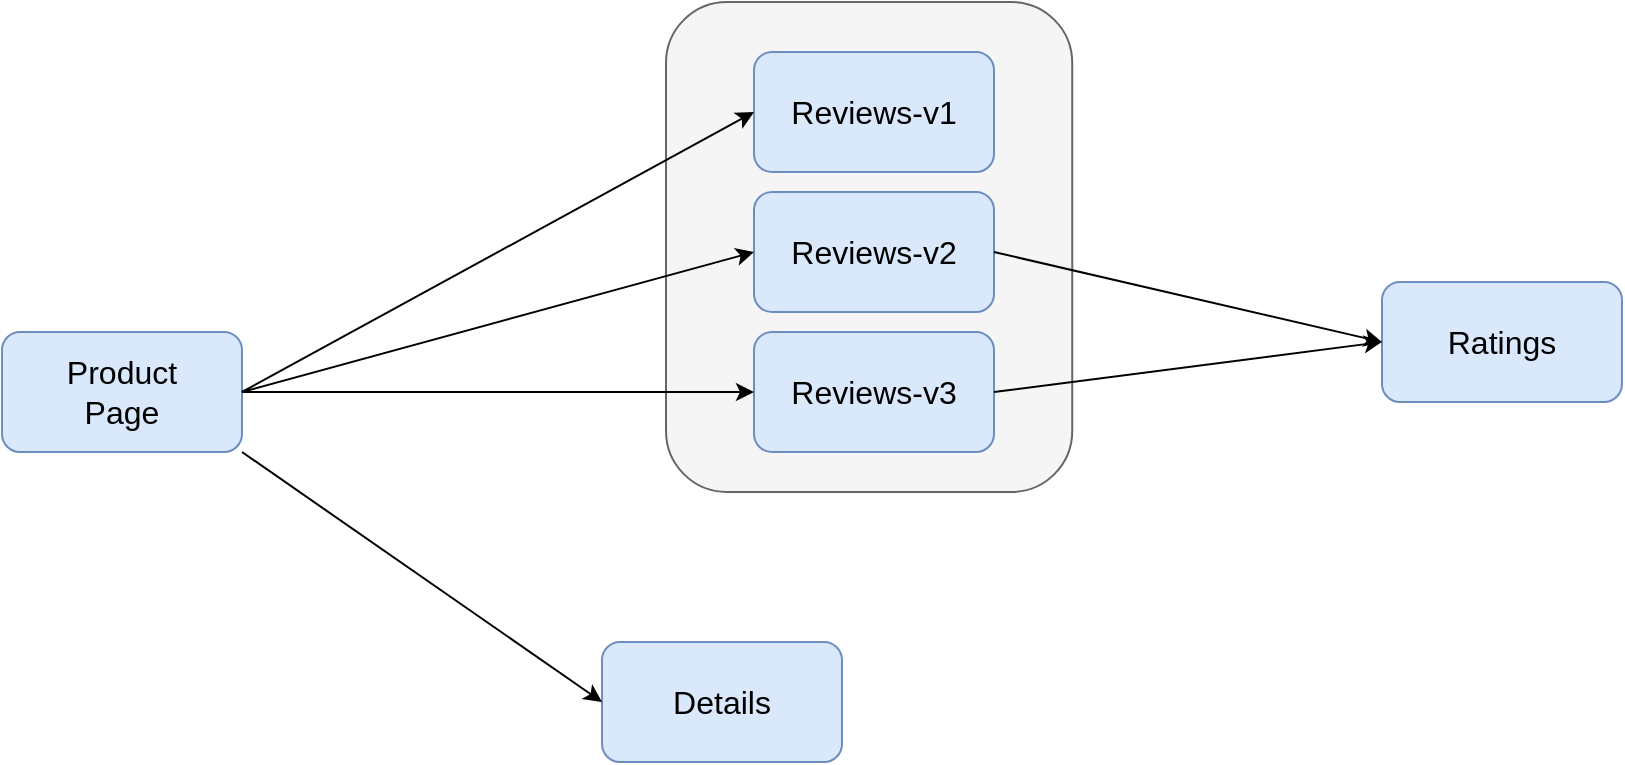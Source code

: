 <mxfile version="14.6.0" type="github">
  <diagram id="O8f7BjnIkioO3fOGkFWy" name="Page-1">
    <mxGraphModel dx="2249" dy="787" grid="1" gridSize="10" guides="1" tooltips="1" connect="1" arrows="1" fold="1" page="1" pageScale="1" pageWidth="827" pageHeight="1169" math="0" shadow="0">
      <root>
        <mxCell id="0" />
        <mxCell id="1" parent="0" />
        <mxCell id="CRHrE48ElHrmX24azadF-7" value="" style="rounded=1;whiteSpace=wrap;html=1;fillColor=#f5f5f5;strokeColor=#666666;fontColor=#333333;" vertex="1" parent="1">
          <mxGeometry x="312" y="80" width="203.12" height="245" as="geometry" />
        </mxCell>
        <mxCell id="CRHrE48ElHrmX24azadF-1" value="&lt;font style=&quot;font-size: 16px&quot;&gt;Product&lt;br&gt;Page&lt;/font&gt;" style="rounded=1;whiteSpace=wrap;html=1;fillColor=#dae8fc;strokeColor=#6c8ebf;" vertex="1" parent="1">
          <mxGeometry x="-20" y="245" width="120" height="60" as="geometry" />
        </mxCell>
        <mxCell id="CRHrE48ElHrmX24azadF-2" value="&lt;font style=&quot;font-size: 16px&quot;&gt;Reviews-v1&lt;/font&gt;" style="rounded=1;whiteSpace=wrap;html=1;fillColor=#dae8fc;strokeColor=#6c8ebf;" vertex="1" parent="1">
          <mxGeometry x="356" y="105" width="120" height="60" as="geometry" />
        </mxCell>
        <mxCell id="CRHrE48ElHrmX24azadF-3" value="&lt;span style=&quot;font-size: 16px&quot;&gt;Reviews-v2&lt;/span&gt;" style="rounded=1;whiteSpace=wrap;html=1;fillColor=#dae8fc;strokeColor=#6c8ebf;" vertex="1" parent="1">
          <mxGeometry x="356" y="175" width="120" height="60" as="geometry" />
        </mxCell>
        <mxCell id="CRHrE48ElHrmX24azadF-4" value="&lt;span style=&quot;font-size: 16px&quot;&gt;Reviews-v3&lt;/span&gt;" style="rounded=1;whiteSpace=wrap;html=1;fillColor=#dae8fc;strokeColor=#6c8ebf;" vertex="1" parent="1">
          <mxGeometry x="356" y="245" width="120" height="60" as="geometry" />
        </mxCell>
        <mxCell id="CRHrE48ElHrmX24azadF-5" value="&lt;font style=&quot;font-size: 16px&quot;&gt;Details&lt;/font&gt;" style="rounded=1;whiteSpace=wrap;html=1;fillColor=#dae8fc;strokeColor=#6c8ebf;" vertex="1" parent="1">
          <mxGeometry x="280" y="400" width="120" height="60" as="geometry" />
        </mxCell>
        <mxCell id="CRHrE48ElHrmX24azadF-6" value="&lt;font style=&quot;font-size: 16px&quot;&gt;Ratings&lt;/font&gt;" style="rounded=1;whiteSpace=wrap;html=1;fillColor=#dae8fc;strokeColor=#6c8ebf;" vertex="1" parent="1">
          <mxGeometry x="670" y="220" width="120" height="60" as="geometry" />
        </mxCell>
        <mxCell id="CRHrE48ElHrmX24azadF-12" value="" style="endArrow=classic;html=1;exitX=1;exitY=0.5;exitDx=0;exitDy=0;entryX=0;entryY=0.5;entryDx=0;entryDy=0;" edge="1" parent="1" source="CRHrE48ElHrmX24azadF-1" target="CRHrE48ElHrmX24azadF-2">
          <mxGeometry width="50" height="50" relative="1" as="geometry">
            <mxPoint x="340" y="450" as="sourcePoint" />
            <mxPoint x="390" y="400" as="targetPoint" />
          </mxGeometry>
        </mxCell>
        <mxCell id="CRHrE48ElHrmX24azadF-13" value="" style="endArrow=classic;html=1;exitX=1;exitY=0.5;exitDx=0;exitDy=0;entryX=0;entryY=0.5;entryDx=0;entryDy=0;" edge="1" parent="1" source="CRHrE48ElHrmX24azadF-1" target="CRHrE48ElHrmX24azadF-3">
          <mxGeometry width="50" height="50" relative="1" as="geometry">
            <mxPoint x="340" y="450" as="sourcePoint" />
            <mxPoint x="390" y="400" as="targetPoint" />
          </mxGeometry>
        </mxCell>
        <mxCell id="CRHrE48ElHrmX24azadF-14" value="" style="endArrow=classic;html=1;exitX=1;exitY=0.5;exitDx=0;exitDy=0;entryX=0;entryY=0.5;entryDx=0;entryDy=0;" edge="1" parent="1" source="CRHrE48ElHrmX24azadF-1" target="CRHrE48ElHrmX24azadF-4">
          <mxGeometry width="50" height="50" relative="1" as="geometry">
            <mxPoint x="340" y="450" as="sourcePoint" />
            <mxPoint x="390" y="400" as="targetPoint" />
          </mxGeometry>
        </mxCell>
        <mxCell id="CRHrE48ElHrmX24azadF-15" value="" style="endArrow=classic;html=1;exitX=1;exitY=0.5;exitDx=0;exitDy=0;entryX=0;entryY=0.5;entryDx=0;entryDy=0;" edge="1" parent="1" source="CRHrE48ElHrmX24azadF-3" target="CRHrE48ElHrmX24azadF-6">
          <mxGeometry width="50" height="50" relative="1" as="geometry">
            <mxPoint x="340" y="450" as="sourcePoint" />
            <mxPoint x="390" y="400" as="targetPoint" />
          </mxGeometry>
        </mxCell>
        <mxCell id="CRHrE48ElHrmX24azadF-16" value="" style="endArrow=classic;html=1;exitX=1;exitY=0.5;exitDx=0;exitDy=0;entryX=0;entryY=0.5;entryDx=0;entryDy=0;" edge="1" parent="1" source="CRHrE48ElHrmX24azadF-4" target="CRHrE48ElHrmX24azadF-6">
          <mxGeometry width="50" height="50" relative="1" as="geometry">
            <mxPoint x="340" y="450" as="sourcePoint" />
            <mxPoint x="390" y="400" as="targetPoint" />
          </mxGeometry>
        </mxCell>
        <mxCell id="CRHrE48ElHrmX24azadF-17" value="" style="endArrow=classic;html=1;exitX=1;exitY=1;exitDx=0;exitDy=0;entryX=0;entryY=0.5;entryDx=0;entryDy=0;" edge="1" parent="1" source="CRHrE48ElHrmX24azadF-1" target="CRHrE48ElHrmX24azadF-5">
          <mxGeometry width="50" height="50" relative="1" as="geometry">
            <mxPoint x="340" y="450" as="sourcePoint" />
            <mxPoint x="220" y="480" as="targetPoint" />
          </mxGeometry>
        </mxCell>
      </root>
    </mxGraphModel>
  </diagram>
</mxfile>
